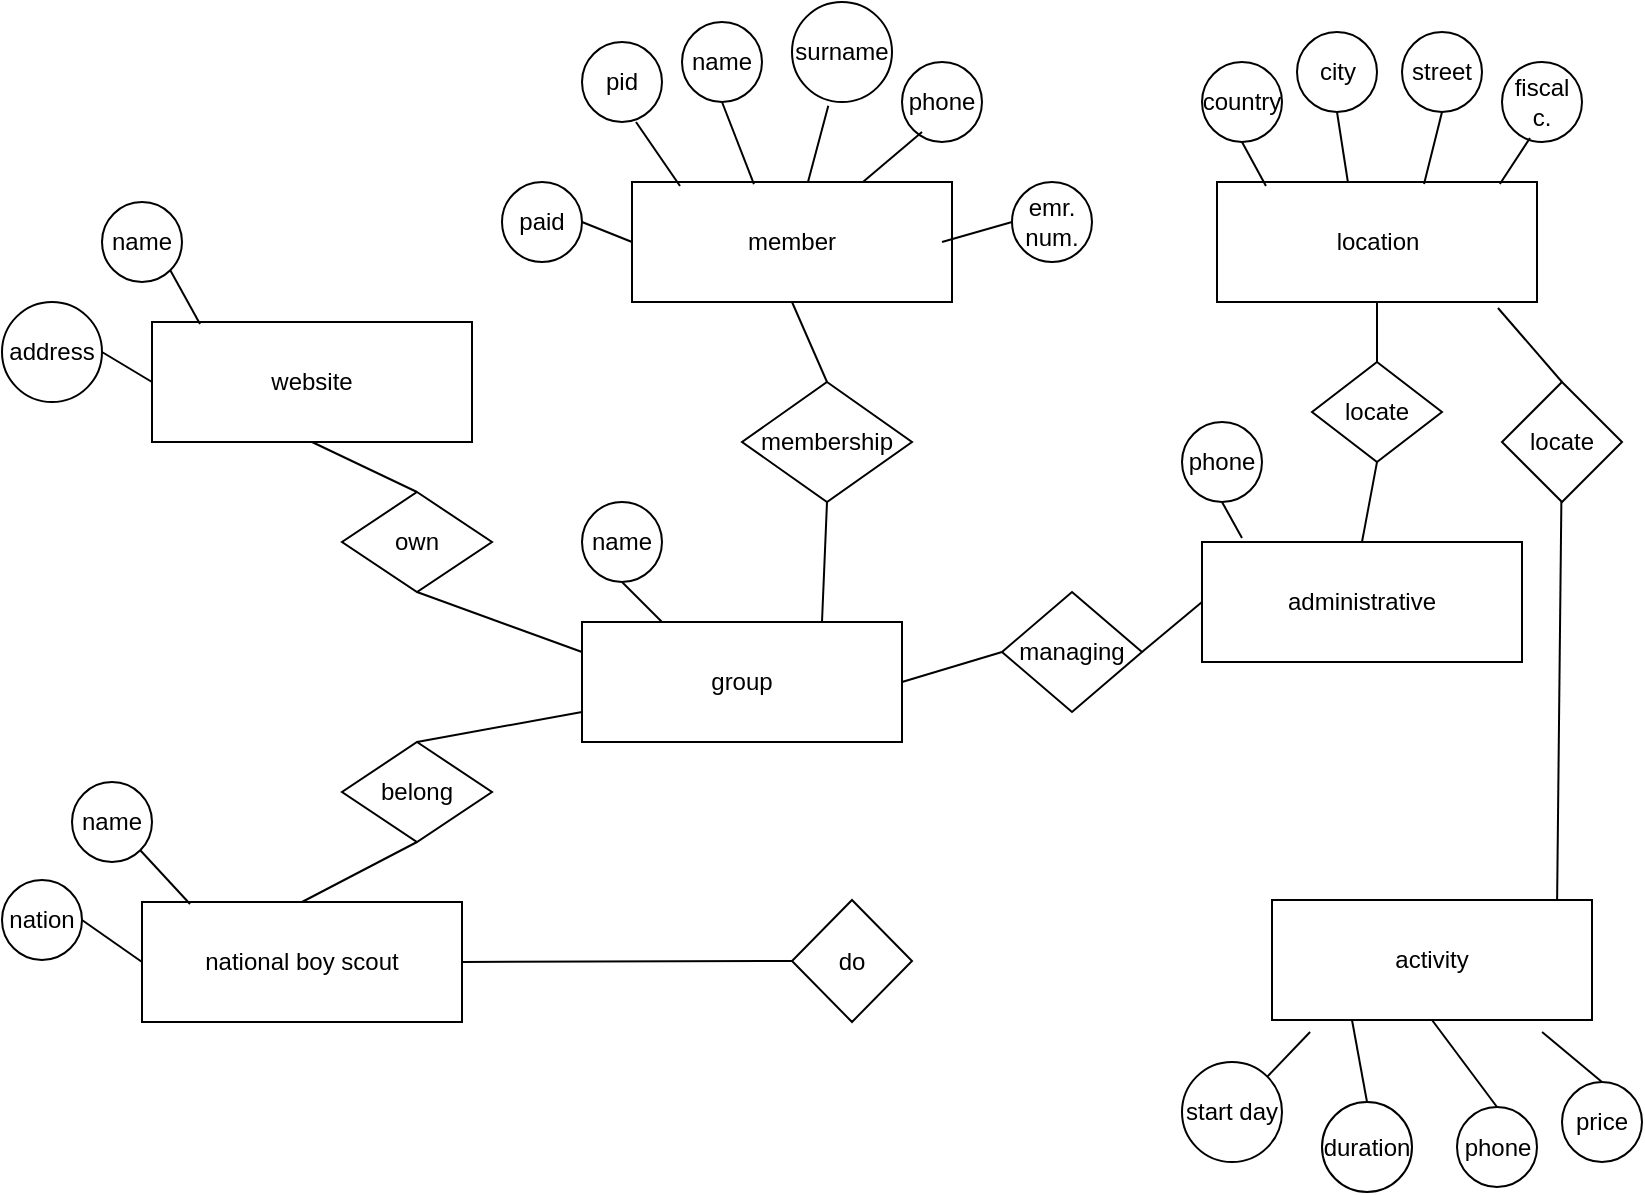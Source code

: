 <mxfile version="18.1.3" type="github">
  <diagram id="R2lEEEUBdFMjLlhIrx00" name="Page-1">
    <mxGraphModel dx="1662" dy="762" grid="1" gridSize="10" guides="1" tooltips="1" connect="1" arrows="1" fold="1" page="1" pageScale="1" pageWidth="850" pageHeight="1100" math="0" shadow="0" extFonts="Permanent Marker^https://fonts.googleapis.com/css?family=Permanent+Marker">
      <root>
        <mxCell id="0" />
        <mxCell id="1" parent="0" />
        <mxCell id="-HmsmVNdSfZDhEHXPQf7-34" style="edgeStyle=orthogonalEdgeStyle;rounded=0;orthogonalLoop=1;jettySize=auto;html=1;exitX=0;exitY=0.5;exitDx=0;exitDy=0;exitPerimeter=0;" edge="1" parent="1" source="-HmsmVNdSfZDhEHXPQf7-1">
          <mxGeometry relative="1" as="geometry">
            <mxPoint x="320" y="420" as="targetPoint" />
          </mxGeometry>
        </mxCell>
        <mxCell id="-HmsmVNdSfZDhEHXPQf7-1" value="group" style="rounded=0;whiteSpace=wrap;html=1;" vertex="1" parent="1">
          <mxGeometry x="320" y="390" width="160" height="60" as="geometry" />
        </mxCell>
        <mxCell id="-HmsmVNdSfZDhEHXPQf7-2" value="website" style="rounded=0;whiteSpace=wrap;html=1;" vertex="1" parent="1">
          <mxGeometry x="105" y="240" width="160" height="60" as="geometry" />
        </mxCell>
        <mxCell id="-HmsmVNdSfZDhEHXPQf7-3" value="name" style="ellipse;whiteSpace=wrap;html=1;aspect=fixed;" vertex="1" parent="1">
          <mxGeometry x="320" y="330" width="40" height="40" as="geometry" />
        </mxCell>
        <mxCell id="-HmsmVNdSfZDhEHXPQf7-4" value="" style="endArrow=none;html=1;rounded=0;entryX=0.25;entryY=0;entryDx=0;entryDy=0;exitX=0.5;exitY=1;exitDx=0;exitDy=0;" edge="1" parent="1" source="-HmsmVNdSfZDhEHXPQf7-3" target="-HmsmVNdSfZDhEHXPQf7-1">
          <mxGeometry width="50" height="50" relative="1" as="geometry">
            <mxPoint x="400" y="350" as="sourcePoint" />
            <mxPoint x="450" y="300" as="targetPoint" />
          </mxGeometry>
        </mxCell>
        <mxCell id="-HmsmVNdSfZDhEHXPQf7-9" value="own" style="rhombus;whiteSpace=wrap;html=1;" vertex="1" parent="1">
          <mxGeometry x="200" y="325" width="75" height="50" as="geometry" />
        </mxCell>
        <mxCell id="-HmsmVNdSfZDhEHXPQf7-13" value="name" style="ellipse;whiteSpace=wrap;html=1;aspect=fixed;" vertex="1" parent="1">
          <mxGeometry x="80" y="180" width="40" height="40" as="geometry" />
        </mxCell>
        <mxCell id="-HmsmVNdSfZDhEHXPQf7-14" value="" style="endArrow=none;html=1;rounded=0;entryX=1;entryY=1;entryDx=0;entryDy=0;exitX=0.15;exitY=0.017;exitDx=0;exitDy=0;exitPerimeter=0;" edge="1" parent="1" source="-HmsmVNdSfZDhEHXPQf7-2" target="-HmsmVNdSfZDhEHXPQf7-13">
          <mxGeometry width="50" height="50" relative="1" as="geometry">
            <mxPoint x="340" y="420" as="sourcePoint" />
            <mxPoint x="390" y="370" as="targetPoint" />
            <Array as="points" />
          </mxGeometry>
        </mxCell>
        <mxCell id="-HmsmVNdSfZDhEHXPQf7-15" value="address" style="ellipse;whiteSpace=wrap;html=1;aspect=fixed;" vertex="1" parent="1">
          <mxGeometry x="30" y="230" width="50" height="50" as="geometry" />
        </mxCell>
        <mxCell id="-HmsmVNdSfZDhEHXPQf7-16" value="" style="endArrow=none;html=1;rounded=0;exitX=1;exitY=0.5;exitDx=0;exitDy=0;entryX=0;entryY=0.5;entryDx=0;entryDy=0;" edge="1" parent="1" source="-HmsmVNdSfZDhEHXPQf7-15" target="-HmsmVNdSfZDhEHXPQf7-2">
          <mxGeometry width="50" height="50" relative="1" as="geometry">
            <mxPoint x="-30" y="450" as="sourcePoint" />
            <mxPoint x="20" y="400" as="targetPoint" />
          </mxGeometry>
        </mxCell>
        <mxCell id="-HmsmVNdSfZDhEHXPQf7-17" value="administrative" style="rounded=0;whiteSpace=wrap;html=1;" vertex="1" parent="1">
          <mxGeometry x="630" y="350" width="160" height="60" as="geometry" />
        </mxCell>
        <mxCell id="-HmsmVNdSfZDhEHXPQf7-18" value="managing" style="rhombus;whiteSpace=wrap;html=1;" vertex="1" parent="1">
          <mxGeometry x="530" y="375" width="70" height="60" as="geometry" />
        </mxCell>
        <mxCell id="-HmsmVNdSfZDhEHXPQf7-19" value="" style="endArrow=none;html=1;rounded=0;exitX=1;exitY=0.5;exitDx=0;exitDy=0;entryX=0;entryY=0.5;entryDx=0;entryDy=0;" edge="1" parent="1" source="-HmsmVNdSfZDhEHXPQf7-1" target="-HmsmVNdSfZDhEHXPQf7-18">
          <mxGeometry width="50" height="50" relative="1" as="geometry">
            <mxPoint x="270" y="210" as="sourcePoint" />
            <mxPoint x="320" y="160" as="targetPoint" />
          </mxGeometry>
        </mxCell>
        <mxCell id="-HmsmVNdSfZDhEHXPQf7-22" value="" style="endArrow=none;html=1;rounded=0;entryX=0;entryY=0.5;entryDx=0;entryDy=0;exitX=1;exitY=0.5;exitDx=0;exitDy=0;" edge="1" parent="1" source="-HmsmVNdSfZDhEHXPQf7-18" target="-HmsmVNdSfZDhEHXPQf7-17">
          <mxGeometry width="50" height="50" relative="1" as="geometry">
            <mxPoint x="390" y="160" as="sourcePoint" />
            <mxPoint x="440" y="110" as="targetPoint" />
          </mxGeometry>
        </mxCell>
        <mxCell id="-HmsmVNdSfZDhEHXPQf7-23" value="" style="endArrow=none;html=1;rounded=0;exitX=0.5;exitY=1;exitDx=0;exitDy=0;entryX=0;entryY=0.25;entryDx=0;entryDy=0;" edge="1" parent="1" source="-HmsmVNdSfZDhEHXPQf7-9" target="-HmsmVNdSfZDhEHXPQf7-1">
          <mxGeometry width="50" height="50" relative="1" as="geometry">
            <mxPoint x="200" y="210" as="sourcePoint" />
            <mxPoint x="330" y="430" as="targetPoint" />
          </mxGeometry>
        </mxCell>
        <mxCell id="-HmsmVNdSfZDhEHXPQf7-24" value="" style="endArrow=none;html=1;rounded=0;exitX=0.5;exitY=1;exitDx=0;exitDy=0;entryX=0.5;entryY=0;entryDx=0;entryDy=0;" edge="1" parent="1" source="-HmsmVNdSfZDhEHXPQf7-2" target="-HmsmVNdSfZDhEHXPQf7-9">
          <mxGeometry width="50" height="50" relative="1" as="geometry">
            <mxPoint x="150" y="310" as="sourcePoint" />
            <mxPoint x="200" y="270" as="targetPoint" />
          </mxGeometry>
        </mxCell>
        <mxCell id="-HmsmVNdSfZDhEHXPQf7-25" value="phone" style="ellipse;whiteSpace=wrap;html=1;aspect=fixed;" vertex="1" parent="1">
          <mxGeometry x="620" y="290" width="40" height="40" as="geometry" />
        </mxCell>
        <mxCell id="-HmsmVNdSfZDhEHXPQf7-26" value="" style="endArrow=none;html=1;rounded=0;entryX=0.5;entryY=1;entryDx=0;entryDy=0;exitX=0.125;exitY=-0.033;exitDx=0;exitDy=0;exitPerimeter=0;" edge="1" parent="1" source="-HmsmVNdSfZDhEHXPQf7-17" target="-HmsmVNdSfZDhEHXPQf7-25">
          <mxGeometry width="50" height="50" relative="1" as="geometry">
            <mxPoint x="440" y="130" as="sourcePoint" />
            <mxPoint x="490" y="80" as="targetPoint" />
          </mxGeometry>
        </mxCell>
        <mxCell id="-HmsmVNdSfZDhEHXPQf7-27" value="location" style="rounded=0;whiteSpace=wrap;html=1;" vertex="1" parent="1">
          <mxGeometry x="637.5" y="170" width="160" height="60" as="geometry" />
        </mxCell>
        <mxCell id="-HmsmVNdSfZDhEHXPQf7-28" value="locate" style="rhombus;whiteSpace=wrap;html=1;" vertex="1" parent="1">
          <mxGeometry x="685" y="260" width="65" height="50" as="geometry" />
        </mxCell>
        <mxCell id="-HmsmVNdSfZDhEHXPQf7-29" value="" style="endArrow=none;html=1;rounded=0;exitX=0.5;exitY=1;exitDx=0;exitDy=0;entryX=0.5;entryY=0;entryDx=0;entryDy=0;" edge="1" parent="1" source="-HmsmVNdSfZDhEHXPQf7-28" target="-HmsmVNdSfZDhEHXPQf7-17">
          <mxGeometry width="50" height="50" relative="1" as="geometry">
            <mxPoint x="500" y="210" as="sourcePoint" />
            <mxPoint x="550" y="160" as="targetPoint" />
          </mxGeometry>
        </mxCell>
        <mxCell id="-HmsmVNdSfZDhEHXPQf7-30" value="" style="endArrow=none;html=1;rounded=0;entryX=0.5;entryY=0;entryDx=0;entryDy=0;exitX=0.5;exitY=1;exitDx=0;exitDy=0;" edge="1" parent="1" source="-HmsmVNdSfZDhEHXPQf7-27" target="-HmsmVNdSfZDhEHXPQf7-28">
          <mxGeometry width="50" height="50" relative="1" as="geometry">
            <mxPoint x="500" y="280" as="sourcePoint" />
            <mxPoint x="550" y="230" as="targetPoint" />
            <Array as="points" />
          </mxGeometry>
        </mxCell>
        <mxCell id="-HmsmVNdSfZDhEHXPQf7-33" value="national boy scout" style="rounded=0;whiteSpace=wrap;html=1;" vertex="1" parent="1">
          <mxGeometry x="100" y="530" width="160" height="60" as="geometry" />
        </mxCell>
        <mxCell id="-HmsmVNdSfZDhEHXPQf7-36" value="belong" style="rhombus;whiteSpace=wrap;html=1;" vertex="1" parent="1">
          <mxGeometry x="200" y="450" width="75" height="50" as="geometry" />
        </mxCell>
        <mxCell id="-HmsmVNdSfZDhEHXPQf7-37" value="" style="endArrow=none;html=1;rounded=0;entryX=0;entryY=0.75;entryDx=0;entryDy=0;exitX=0.5;exitY=0;exitDx=0;exitDy=0;" edge="1" parent="1" source="-HmsmVNdSfZDhEHXPQf7-36" target="-HmsmVNdSfZDhEHXPQf7-1">
          <mxGeometry width="50" height="50" relative="1" as="geometry">
            <mxPoint x="240" y="430" as="sourcePoint" />
            <mxPoint x="290" y="380" as="targetPoint" />
          </mxGeometry>
        </mxCell>
        <mxCell id="-HmsmVNdSfZDhEHXPQf7-38" value="" style="endArrow=none;html=1;rounded=0;exitX=0.5;exitY=0;exitDx=0;exitDy=0;entryX=0.5;entryY=1;entryDx=0;entryDy=0;" edge="1" parent="1" source="-HmsmVNdSfZDhEHXPQf7-33" target="-HmsmVNdSfZDhEHXPQf7-36">
          <mxGeometry width="50" height="50" relative="1" as="geometry">
            <mxPoint x="190" y="530" as="sourcePoint" />
            <mxPoint x="240" y="480" as="targetPoint" />
            <Array as="points" />
          </mxGeometry>
        </mxCell>
        <mxCell id="-HmsmVNdSfZDhEHXPQf7-39" value="name" style="ellipse;whiteSpace=wrap;html=1;aspect=fixed;" vertex="1" parent="1">
          <mxGeometry x="65" y="470" width="40" height="40" as="geometry" />
        </mxCell>
        <mxCell id="-HmsmVNdSfZDhEHXPQf7-40" value="" style="endArrow=none;html=1;rounded=0;entryX=1;entryY=1;entryDx=0;entryDy=0;exitX=0.15;exitY=0.017;exitDx=0;exitDy=0;exitPerimeter=0;" edge="1" parent="1" target="-HmsmVNdSfZDhEHXPQf7-39" source="-HmsmVNdSfZDhEHXPQf7-33">
          <mxGeometry width="50" height="50" relative="1" as="geometry">
            <mxPoint x="109" y="530" as="sourcePoint" />
            <mxPoint x="370" y="658.98" as="targetPoint" />
            <Array as="points" />
          </mxGeometry>
        </mxCell>
        <mxCell id="-HmsmVNdSfZDhEHXPQf7-41" value="member" style="rounded=0;whiteSpace=wrap;html=1;" vertex="1" parent="1">
          <mxGeometry x="345" y="170" width="160" height="60" as="geometry" />
        </mxCell>
        <mxCell id="-HmsmVNdSfZDhEHXPQf7-42" value="membership" style="rhombus;whiteSpace=wrap;html=1;" vertex="1" parent="1">
          <mxGeometry x="400" y="270" width="85" height="60" as="geometry" />
        </mxCell>
        <mxCell id="-HmsmVNdSfZDhEHXPQf7-43" value="" style="endArrow=none;html=1;rounded=0;entryX=0.5;entryY=1;entryDx=0;entryDy=0;exitX=0.75;exitY=0;exitDx=0;exitDy=0;" edge="1" parent="1" source="-HmsmVNdSfZDhEHXPQf7-1" target="-HmsmVNdSfZDhEHXPQf7-42">
          <mxGeometry width="50" height="50" relative="1" as="geometry">
            <mxPoint x="400" y="390" as="sourcePoint" />
            <mxPoint x="450" y="340" as="targetPoint" />
          </mxGeometry>
        </mxCell>
        <mxCell id="-HmsmVNdSfZDhEHXPQf7-44" value="" style="endArrow=none;html=1;rounded=0;entryX=0.5;entryY=1;entryDx=0;entryDy=0;exitX=0.5;exitY=0;exitDx=0;exitDy=0;" edge="1" parent="1" source="-HmsmVNdSfZDhEHXPQf7-42" target="-HmsmVNdSfZDhEHXPQf7-41">
          <mxGeometry width="50" height="50" relative="1" as="geometry">
            <mxPoint x="400" y="350" as="sourcePoint" />
            <mxPoint x="450" y="300" as="targetPoint" />
          </mxGeometry>
        </mxCell>
        <mxCell id="-HmsmVNdSfZDhEHXPQf7-45" value="pid" style="ellipse;whiteSpace=wrap;html=1;aspect=fixed;" vertex="1" parent="1">
          <mxGeometry x="320" y="100" width="40" height="40" as="geometry" />
        </mxCell>
        <mxCell id="-HmsmVNdSfZDhEHXPQf7-47" value="" style="endArrow=none;html=1;rounded=0;entryX=0.675;entryY=1;entryDx=0;entryDy=0;entryPerimeter=0;exitX=0.15;exitY=0.033;exitDx=0;exitDy=0;exitPerimeter=0;" edge="1" parent="1" source="-HmsmVNdSfZDhEHXPQf7-41" target="-HmsmVNdSfZDhEHXPQf7-45">
          <mxGeometry width="50" height="50" relative="1" as="geometry">
            <mxPoint x="405" y="360" as="sourcePoint" />
            <mxPoint x="455" y="310" as="targetPoint" />
          </mxGeometry>
        </mxCell>
        <mxCell id="-HmsmVNdSfZDhEHXPQf7-48" value="name" style="ellipse;whiteSpace=wrap;html=1;aspect=fixed;" vertex="1" parent="1">
          <mxGeometry x="370" y="90" width="40" height="40" as="geometry" />
        </mxCell>
        <mxCell id="-HmsmVNdSfZDhEHXPQf7-49" value="" style="endArrow=none;html=1;rounded=0;entryX=0.5;entryY=1;entryDx=0;entryDy=0;exitX=0.381;exitY=0.017;exitDx=0;exitDy=0;exitPerimeter=0;" edge="1" parent="1" source="-HmsmVNdSfZDhEHXPQf7-41" target="-HmsmVNdSfZDhEHXPQf7-48">
          <mxGeometry width="50" height="50" relative="1" as="geometry">
            <mxPoint x="405" y="360" as="sourcePoint" />
            <mxPoint x="455" y="310" as="targetPoint" />
          </mxGeometry>
        </mxCell>
        <mxCell id="-HmsmVNdSfZDhEHXPQf7-50" value="surname" style="ellipse;whiteSpace=wrap;html=1;aspect=fixed;" vertex="1" parent="1">
          <mxGeometry x="425" y="80" width="50" height="50" as="geometry" />
        </mxCell>
        <mxCell id="-HmsmVNdSfZDhEHXPQf7-51" value="" style="endArrow=none;html=1;rounded=0;entryX=0.363;entryY=1.038;entryDx=0;entryDy=0;entryPerimeter=0;" edge="1" parent="1" source="-HmsmVNdSfZDhEHXPQf7-41" target="-HmsmVNdSfZDhEHXPQf7-50">
          <mxGeometry width="50" height="50" relative="1" as="geometry">
            <mxPoint x="405" y="360" as="sourcePoint" />
            <mxPoint x="455" y="310" as="targetPoint" />
          </mxGeometry>
        </mxCell>
        <mxCell id="-HmsmVNdSfZDhEHXPQf7-52" value="paid" style="ellipse;whiteSpace=wrap;html=1;aspect=fixed;" vertex="1" parent="1">
          <mxGeometry x="280" y="170" width="40" height="40" as="geometry" />
        </mxCell>
        <mxCell id="-HmsmVNdSfZDhEHXPQf7-53" value="" style="endArrow=none;html=1;rounded=0;entryX=0;entryY=0.5;entryDx=0;entryDy=0;exitX=1;exitY=0.5;exitDx=0;exitDy=0;" edge="1" parent="1" source="-HmsmVNdSfZDhEHXPQf7-52" target="-HmsmVNdSfZDhEHXPQf7-41">
          <mxGeometry width="50" height="50" relative="1" as="geometry">
            <mxPoint x="405" y="360" as="sourcePoint" />
            <mxPoint x="455" y="310" as="targetPoint" />
          </mxGeometry>
        </mxCell>
        <mxCell id="-HmsmVNdSfZDhEHXPQf7-54" value="phone" style="ellipse;whiteSpace=wrap;html=1;aspect=fixed;" vertex="1" parent="1">
          <mxGeometry x="480" y="110" width="40" height="40" as="geometry" />
        </mxCell>
        <mxCell id="-HmsmVNdSfZDhEHXPQf7-55" value="" style="endArrow=none;html=1;rounded=0;entryX=0.25;entryY=0.875;entryDx=0;entryDy=0;entryPerimeter=0;" edge="1" parent="1" source="-HmsmVNdSfZDhEHXPQf7-41" target="-HmsmVNdSfZDhEHXPQf7-54">
          <mxGeometry width="50" height="50" relative="1" as="geometry">
            <mxPoint x="400" y="350" as="sourcePoint" />
            <mxPoint x="450" y="300" as="targetPoint" />
          </mxGeometry>
        </mxCell>
        <mxCell id="-HmsmVNdSfZDhEHXPQf7-56" value="emr. num." style="ellipse;whiteSpace=wrap;html=1;aspect=fixed;" vertex="1" parent="1">
          <mxGeometry x="535" y="170" width="40" height="40" as="geometry" />
        </mxCell>
        <mxCell id="-HmsmVNdSfZDhEHXPQf7-57" value="" style="endArrow=none;html=1;rounded=0;entryX=0;entryY=0.5;entryDx=0;entryDy=0;" edge="1" parent="1" target="-HmsmVNdSfZDhEHXPQf7-56">
          <mxGeometry width="50" height="50" relative="1" as="geometry">
            <mxPoint x="500" y="200" as="sourcePoint" />
            <mxPoint x="450" y="300" as="targetPoint" />
          </mxGeometry>
        </mxCell>
        <mxCell id="-HmsmVNdSfZDhEHXPQf7-58" value="country" style="ellipse;whiteSpace=wrap;html=1;aspect=fixed;" vertex="1" parent="1">
          <mxGeometry x="630" y="110" width="40" height="40" as="geometry" />
        </mxCell>
        <mxCell id="-HmsmVNdSfZDhEHXPQf7-59" value="" style="endArrow=none;html=1;rounded=0;entryX=0.5;entryY=1;entryDx=0;entryDy=0;exitX=0.153;exitY=0.033;exitDx=0;exitDy=0;exitPerimeter=0;" edge="1" parent="1" source="-HmsmVNdSfZDhEHXPQf7-27" target="-HmsmVNdSfZDhEHXPQf7-58">
          <mxGeometry width="50" height="50" relative="1" as="geometry">
            <mxPoint x="400" y="350" as="sourcePoint" />
            <mxPoint x="450" y="300" as="targetPoint" />
          </mxGeometry>
        </mxCell>
        <mxCell id="-HmsmVNdSfZDhEHXPQf7-60" value="city" style="ellipse;whiteSpace=wrap;html=1;aspect=fixed;" vertex="1" parent="1">
          <mxGeometry x="677.5" y="95" width="40" height="40" as="geometry" />
        </mxCell>
        <mxCell id="-HmsmVNdSfZDhEHXPQf7-61" value="" style="endArrow=none;html=1;rounded=0;entryX=0.409;entryY=0;entryDx=0;entryDy=0;entryPerimeter=0;exitX=0.5;exitY=1;exitDx=0;exitDy=0;" edge="1" parent="1" source="-HmsmVNdSfZDhEHXPQf7-60" target="-HmsmVNdSfZDhEHXPQf7-27">
          <mxGeometry width="50" height="50" relative="1" as="geometry">
            <mxPoint x="400" y="350" as="sourcePoint" />
            <mxPoint x="450" y="300" as="targetPoint" />
          </mxGeometry>
        </mxCell>
        <mxCell id="-HmsmVNdSfZDhEHXPQf7-62" value="street" style="ellipse;whiteSpace=wrap;html=1;aspect=fixed;" vertex="1" parent="1">
          <mxGeometry x="730" y="95" width="40" height="40" as="geometry" />
        </mxCell>
        <mxCell id="-HmsmVNdSfZDhEHXPQf7-63" value="" style="endArrow=none;html=1;rounded=0;entryX=0.5;entryY=1;entryDx=0;entryDy=0;exitX=0.647;exitY=0.017;exitDx=0;exitDy=0;exitPerimeter=0;" edge="1" parent="1" source="-HmsmVNdSfZDhEHXPQf7-27" target="-HmsmVNdSfZDhEHXPQf7-62">
          <mxGeometry width="50" height="50" relative="1" as="geometry">
            <mxPoint x="400" y="350" as="sourcePoint" />
            <mxPoint x="450" y="300" as="targetPoint" />
          </mxGeometry>
        </mxCell>
        <mxCell id="-HmsmVNdSfZDhEHXPQf7-64" value="fiscal c." style="ellipse;whiteSpace=wrap;html=1;aspect=fixed;" vertex="1" parent="1">
          <mxGeometry x="780" y="110" width="40" height="40" as="geometry" />
        </mxCell>
        <mxCell id="-HmsmVNdSfZDhEHXPQf7-65" value="" style="endArrow=none;html=1;rounded=0;entryX=0.35;entryY=0.95;entryDx=0;entryDy=0;entryPerimeter=0;exitX=0.884;exitY=0.017;exitDx=0;exitDy=0;exitPerimeter=0;" edge="1" parent="1" source="-HmsmVNdSfZDhEHXPQf7-27" target="-HmsmVNdSfZDhEHXPQf7-64">
          <mxGeometry width="50" height="50" relative="1" as="geometry">
            <mxPoint x="400" y="350" as="sourcePoint" />
            <mxPoint x="450" y="300" as="targetPoint" />
          </mxGeometry>
        </mxCell>
        <mxCell id="-HmsmVNdSfZDhEHXPQf7-71" value="nation" style="ellipse;whiteSpace=wrap;html=1;aspect=fixed;" vertex="1" parent="1">
          <mxGeometry x="30" y="519" width="40" height="40" as="geometry" />
        </mxCell>
        <mxCell id="-HmsmVNdSfZDhEHXPQf7-72" value="" style="endArrow=none;html=1;rounded=0;entryX=1;entryY=0.5;entryDx=0;entryDy=0;exitX=0;exitY=0.5;exitDx=0;exitDy=0;" edge="1" parent="1" target="-HmsmVNdSfZDhEHXPQf7-71" source="-HmsmVNdSfZDhEHXPQf7-33">
          <mxGeometry width="50" height="50" relative="1" as="geometry">
            <mxPoint x="47" y="580.02" as="sourcePoint" />
            <mxPoint x="-105" y="269" as="targetPoint" />
          </mxGeometry>
        </mxCell>
        <mxCell id="-HmsmVNdSfZDhEHXPQf7-73" value="activity" style="rounded=0;whiteSpace=wrap;html=1;" vertex="1" parent="1">
          <mxGeometry x="665" y="529" width="160" height="60" as="geometry" />
        </mxCell>
        <mxCell id="-HmsmVNdSfZDhEHXPQf7-74" value="" style="endArrow=none;html=1;rounded=0;exitX=0.891;exitY=0;exitDx=0;exitDy=0;exitPerimeter=0;" edge="1" parent="1" source="-HmsmVNdSfZDhEHXPQf7-73" target="-HmsmVNdSfZDhEHXPQf7-75">
          <mxGeometry width="50" height="50" relative="1" as="geometry">
            <mxPoint x="800" y="550" as="sourcePoint" />
            <mxPoint x="450" y="300" as="targetPoint" />
          </mxGeometry>
        </mxCell>
        <mxCell id="-HmsmVNdSfZDhEHXPQf7-75" value="locate" style="rhombus;whiteSpace=wrap;html=1;" vertex="1" parent="1">
          <mxGeometry x="780" y="270" width="60" height="60" as="geometry" />
        </mxCell>
        <mxCell id="-HmsmVNdSfZDhEHXPQf7-76" value="" style="endArrow=none;html=1;rounded=0;entryX=0.878;entryY=1.05;entryDx=0;entryDy=0;entryPerimeter=0;exitX=0.5;exitY=0;exitDx=0;exitDy=0;" edge="1" parent="1" source="-HmsmVNdSfZDhEHXPQf7-75" target="-HmsmVNdSfZDhEHXPQf7-27">
          <mxGeometry width="50" height="50" relative="1" as="geometry">
            <mxPoint x="400" y="350" as="sourcePoint" />
            <mxPoint x="450" y="300" as="targetPoint" />
            <Array as="points" />
          </mxGeometry>
        </mxCell>
        <mxCell id="-HmsmVNdSfZDhEHXPQf7-77" value="start day" style="ellipse;whiteSpace=wrap;html=1;aspect=fixed;" vertex="1" parent="1">
          <mxGeometry x="620" y="610" width="50" height="50" as="geometry" />
        </mxCell>
        <mxCell id="-HmsmVNdSfZDhEHXPQf7-78" value="duration" style="ellipse;whiteSpace=wrap;html=1;aspect=fixed;" vertex="1" parent="1">
          <mxGeometry x="690" y="630" width="45" height="45" as="geometry" />
        </mxCell>
        <mxCell id="-HmsmVNdSfZDhEHXPQf7-79" value="phone" style="ellipse;whiteSpace=wrap;html=1;aspect=fixed;" vertex="1" parent="1">
          <mxGeometry x="757.5" y="632.5" width="40" height="40" as="geometry" />
        </mxCell>
        <mxCell id="-HmsmVNdSfZDhEHXPQf7-80" value="price" style="ellipse;whiteSpace=wrap;html=1;aspect=fixed;" vertex="1" parent="1">
          <mxGeometry x="810" y="620" width="40" height="40" as="geometry" />
        </mxCell>
        <mxCell id="-HmsmVNdSfZDhEHXPQf7-81" value="" style="endArrow=none;html=1;rounded=0;exitX=1;exitY=0;exitDx=0;exitDy=0;entryX=0.119;entryY=1.1;entryDx=0;entryDy=0;entryPerimeter=0;" edge="1" parent="1" source="-HmsmVNdSfZDhEHXPQf7-77" target="-HmsmVNdSfZDhEHXPQf7-73">
          <mxGeometry width="50" height="50" relative="1" as="geometry">
            <mxPoint x="405" y="370" as="sourcePoint" />
            <mxPoint x="455" y="320" as="targetPoint" />
          </mxGeometry>
        </mxCell>
        <mxCell id="-HmsmVNdSfZDhEHXPQf7-82" value="" style="endArrow=none;html=1;rounded=0;exitX=0.5;exitY=0;exitDx=0;exitDy=0;entryX=0.25;entryY=1;entryDx=0;entryDy=0;" edge="1" parent="1" source="-HmsmVNdSfZDhEHXPQf7-78" target="-HmsmVNdSfZDhEHXPQf7-73">
          <mxGeometry width="50" height="50" relative="1" as="geometry">
            <mxPoint x="405" y="370" as="sourcePoint" />
            <mxPoint x="455" y="320" as="targetPoint" />
          </mxGeometry>
        </mxCell>
        <mxCell id="-HmsmVNdSfZDhEHXPQf7-83" value="" style="endArrow=none;html=1;rounded=0;exitX=0.5;exitY=0;exitDx=0;exitDy=0;entryX=0.5;entryY=1;entryDx=0;entryDy=0;" edge="1" parent="1" source="-HmsmVNdSfZDhEHXPQf7-79" target="-HmsmVNdSfZDhEHXPQf7-73">
          <mxGeometry width="50" height="50" relative="1" as="geometry">
            <mxPoint x="405" y="370" as="sourcePoint" />
            <mxPoint x="455" y="320" as="targetPoint" />
          </mxGeometry>
        </mxCell>
        <mxCell id="-HmsmVNdSfZDhEHXPQf7-84" value="" style="endArrow=none;html=1;rounded=0;exitX=0.5;exitY=0;exitDx=0;exitDy=0;entryX=0.844;entryY=1.1;entryDx=0;entryDy=0;entryPerimeter=0;" edge="1" parent="1" source="-HmsmVNdSfZDhEHXPQf7-80" target="-HmsmVNdSfZDhEHXPQf7-73">
          <mxGeometry width="50" height="50" relative="1" as="geometry">
            <mxPoint x="835" y="620" as="sourcePoint" />
            <mxPoint x="455" y="320" as="targetPoint" />
          </mxGeometry>
        </mxCell>
        <mxCell id="-HmsmVNdSfZDhEHXPQf7-86" value="do" style="rhombus;whiteSpace=wrap;html=1;" vertex="1" parent="1">
          <mxGeometry x="425" y="529" width="60" height="61" as="geometry" />
        </mxCell>
        <mxCell id="-HmsmVNdSfZDhEHXPQf7-89" value="" style="endArrow=none;html=1;rounded=0;exitX=1;exitY=0.5;exitDx=0;exitDy=0;entryX=0;entryY=0.5;entryDx=0;entryDy=0;" edge="1" parent="1" source="-HmsmVNdSfZDhEHXPQf7-33" target="-HmsmVNdSfZDhEHXPQf7-86">
          <mxGeometry width="50" height="50" relative="1" as="geometry">
            <mxPoint x="320" y="569" as="sourcePoint" />
            <mxPoint x="370" y="519" as="targetPoint" />
          </mxGeometry>
        </mxCell>
      </root>
    </mxGraphModel>
  </diagram>
</mxfile>
